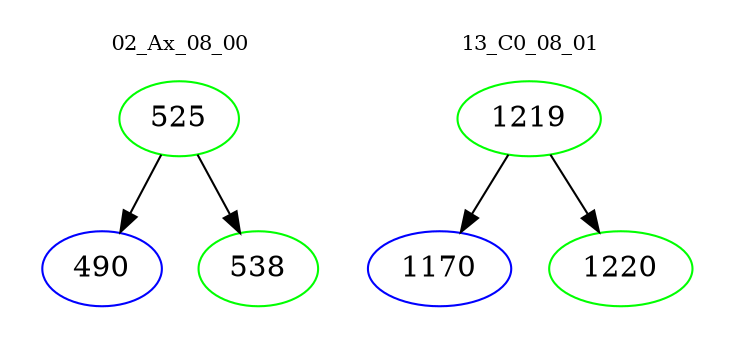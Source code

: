 digraph{
subgraph cluster_0 {
color = white
label = "02_Ax_08_00";
fontsize=10;
T0_525 [label="525", color="green"]
T0_525 -> T0_490 [color="black"]
T0_490 [label="490", color="blue"]
T0_525 -> T0_538 [color="black"]
T0_538 [label="538", color="green"]
}
subgraph cluster_1 {
color = white
label = "13_C0_08_01";
fontsize=10;
T1_1219 [label="1219", color="green"]
T1_1219 -> T1_1170 [color="black"]
T1_1170 [label="1170", color="blue"]
T1_1219 -> T1_1220 [color="black"]
T1_1220 [label="1220", color="green"]
}
}
